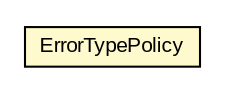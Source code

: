 #!/usr/local/bin/dot
#
# Class diagram 
# Generated by UMLGraph version 5.1 (http://www.umlgraph.org/)
#

digraph G {
	edge [fontname="arial",fontsize=10,labelfontname="arial",labelfontsize=10];
	node [fontname="arial",fontsize=10,shape=plaintext];
	nodesep=0.25;
	ranksep=0.5;
	// com.helger.jcodemodel.meta.ErrorTypePolicy
	c14595 [label=<<table title="com.helger.jcodemodel.meta.ErrorTypePolicy" border="0" cellborder="1" cellspacing="0" cellpadding="2" port="p" bgcolor="lemonChiffon" href="./ErrorTypePolicy.html">
		<tr><td><table border="0" cellspacing="0" cellpadding="1">
<tr><td align="center" balign="center"> ErrorTypePolicy </td></tr>
		</table></td></tr>
		</table>>, fontname="arial", fontcolor="black", fontsize=10.0];
}

